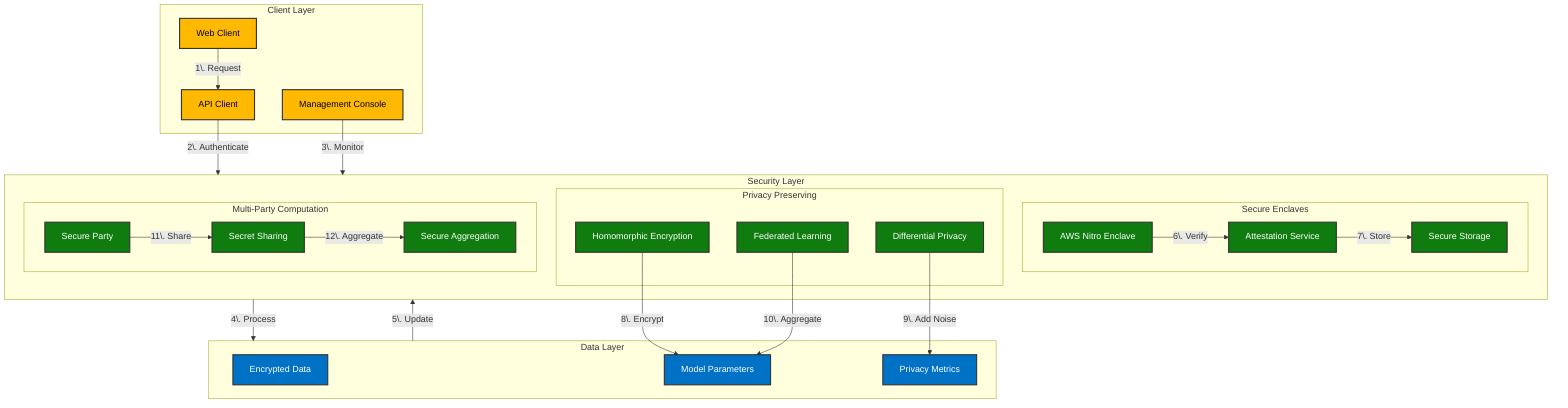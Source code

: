 flowchart TB
    subgraph ClientLayer["Client Layer"]
        WebClient[Web Client]
        APIClient[API Client]
        Console[Management Console]
    end

    subgraph SecurityLayer["Security Layer"]
        subgraph SecureEnclaves["Secure Enclaves"]
            NitroEnclave[AWS Nitro Enclave]
            Attestation[Attestation Service]
            SecureStorage[Secure Storage]
        end

        subgraph PrivacyPreserving["Privacy Preserving"]
            HomomorphicEnc[Homomorphic Encryption]
            DifferentialPrivacy[Differential Privacy]
            FederatedLearning[Federated Learning]
        end

        subgraph MultiPartyComp["Multi-Party Computation"]
            SecureParty[Secure Party]
            SecretSharing[Secret Sharing]
            SecureAgg[Secure Aggregation]
        end
    end

    subgraph DataLayer["Data Layer"]
        EncryptedData[Encrypted Data]
        ModelParams[Model Parameters]
        PrivacyMetrics[Privacy Metrics]
    end

    WebClient --> |1\. Request|APIClient
    APIClient --> |2\. Authenticate|SecurityLayer
    Console --> |3\. Monitor|SecurityLayer

    SecurityLayer --> |4\. Process|DataLayer
    DataLayer --> |5\. Update|SecurityLayer

    subgraph SecureEnclaves
        NitroEnclave --> |6\. Verify|Attestation
        Attestation --> |7\. Store|SecureStorage
    end

    subgraph PrivacyPreserving
        HomomorphicEnc --> |8\. Encrypt|ModelParams
        DifferentialPrivacy --> |9\. Add Noise|PrivacyMetrics
        FederatedLearning --> |10\. Aggregate|ModelParams
    end

    subgraph MultiPartyComp
        SecureParty --> |11\. Share|SecretSharing
        SecretSharing --> |12\. Aggregate|SecureAgg
    end

    classDef client fill:#FFB900,stroke:#333,stroke-width:2px,color:black
    classDef security fill:#107C10,stroke:#333,stroke-width:2px,color:white
    classDef data fill:#0072C6,stroke:#333,stroke-width:2px,color:white

    class WebClient,APIClient,Console client
    class NitroEnclave,Attestation,SecureStorage,HomomorphicEnc,DifferentialPrivacy,FederatedLearning,SecureParty,SecretSharing,SecureAgg security
    class EncryptedData,ModelParams,PrivacyMetrics data